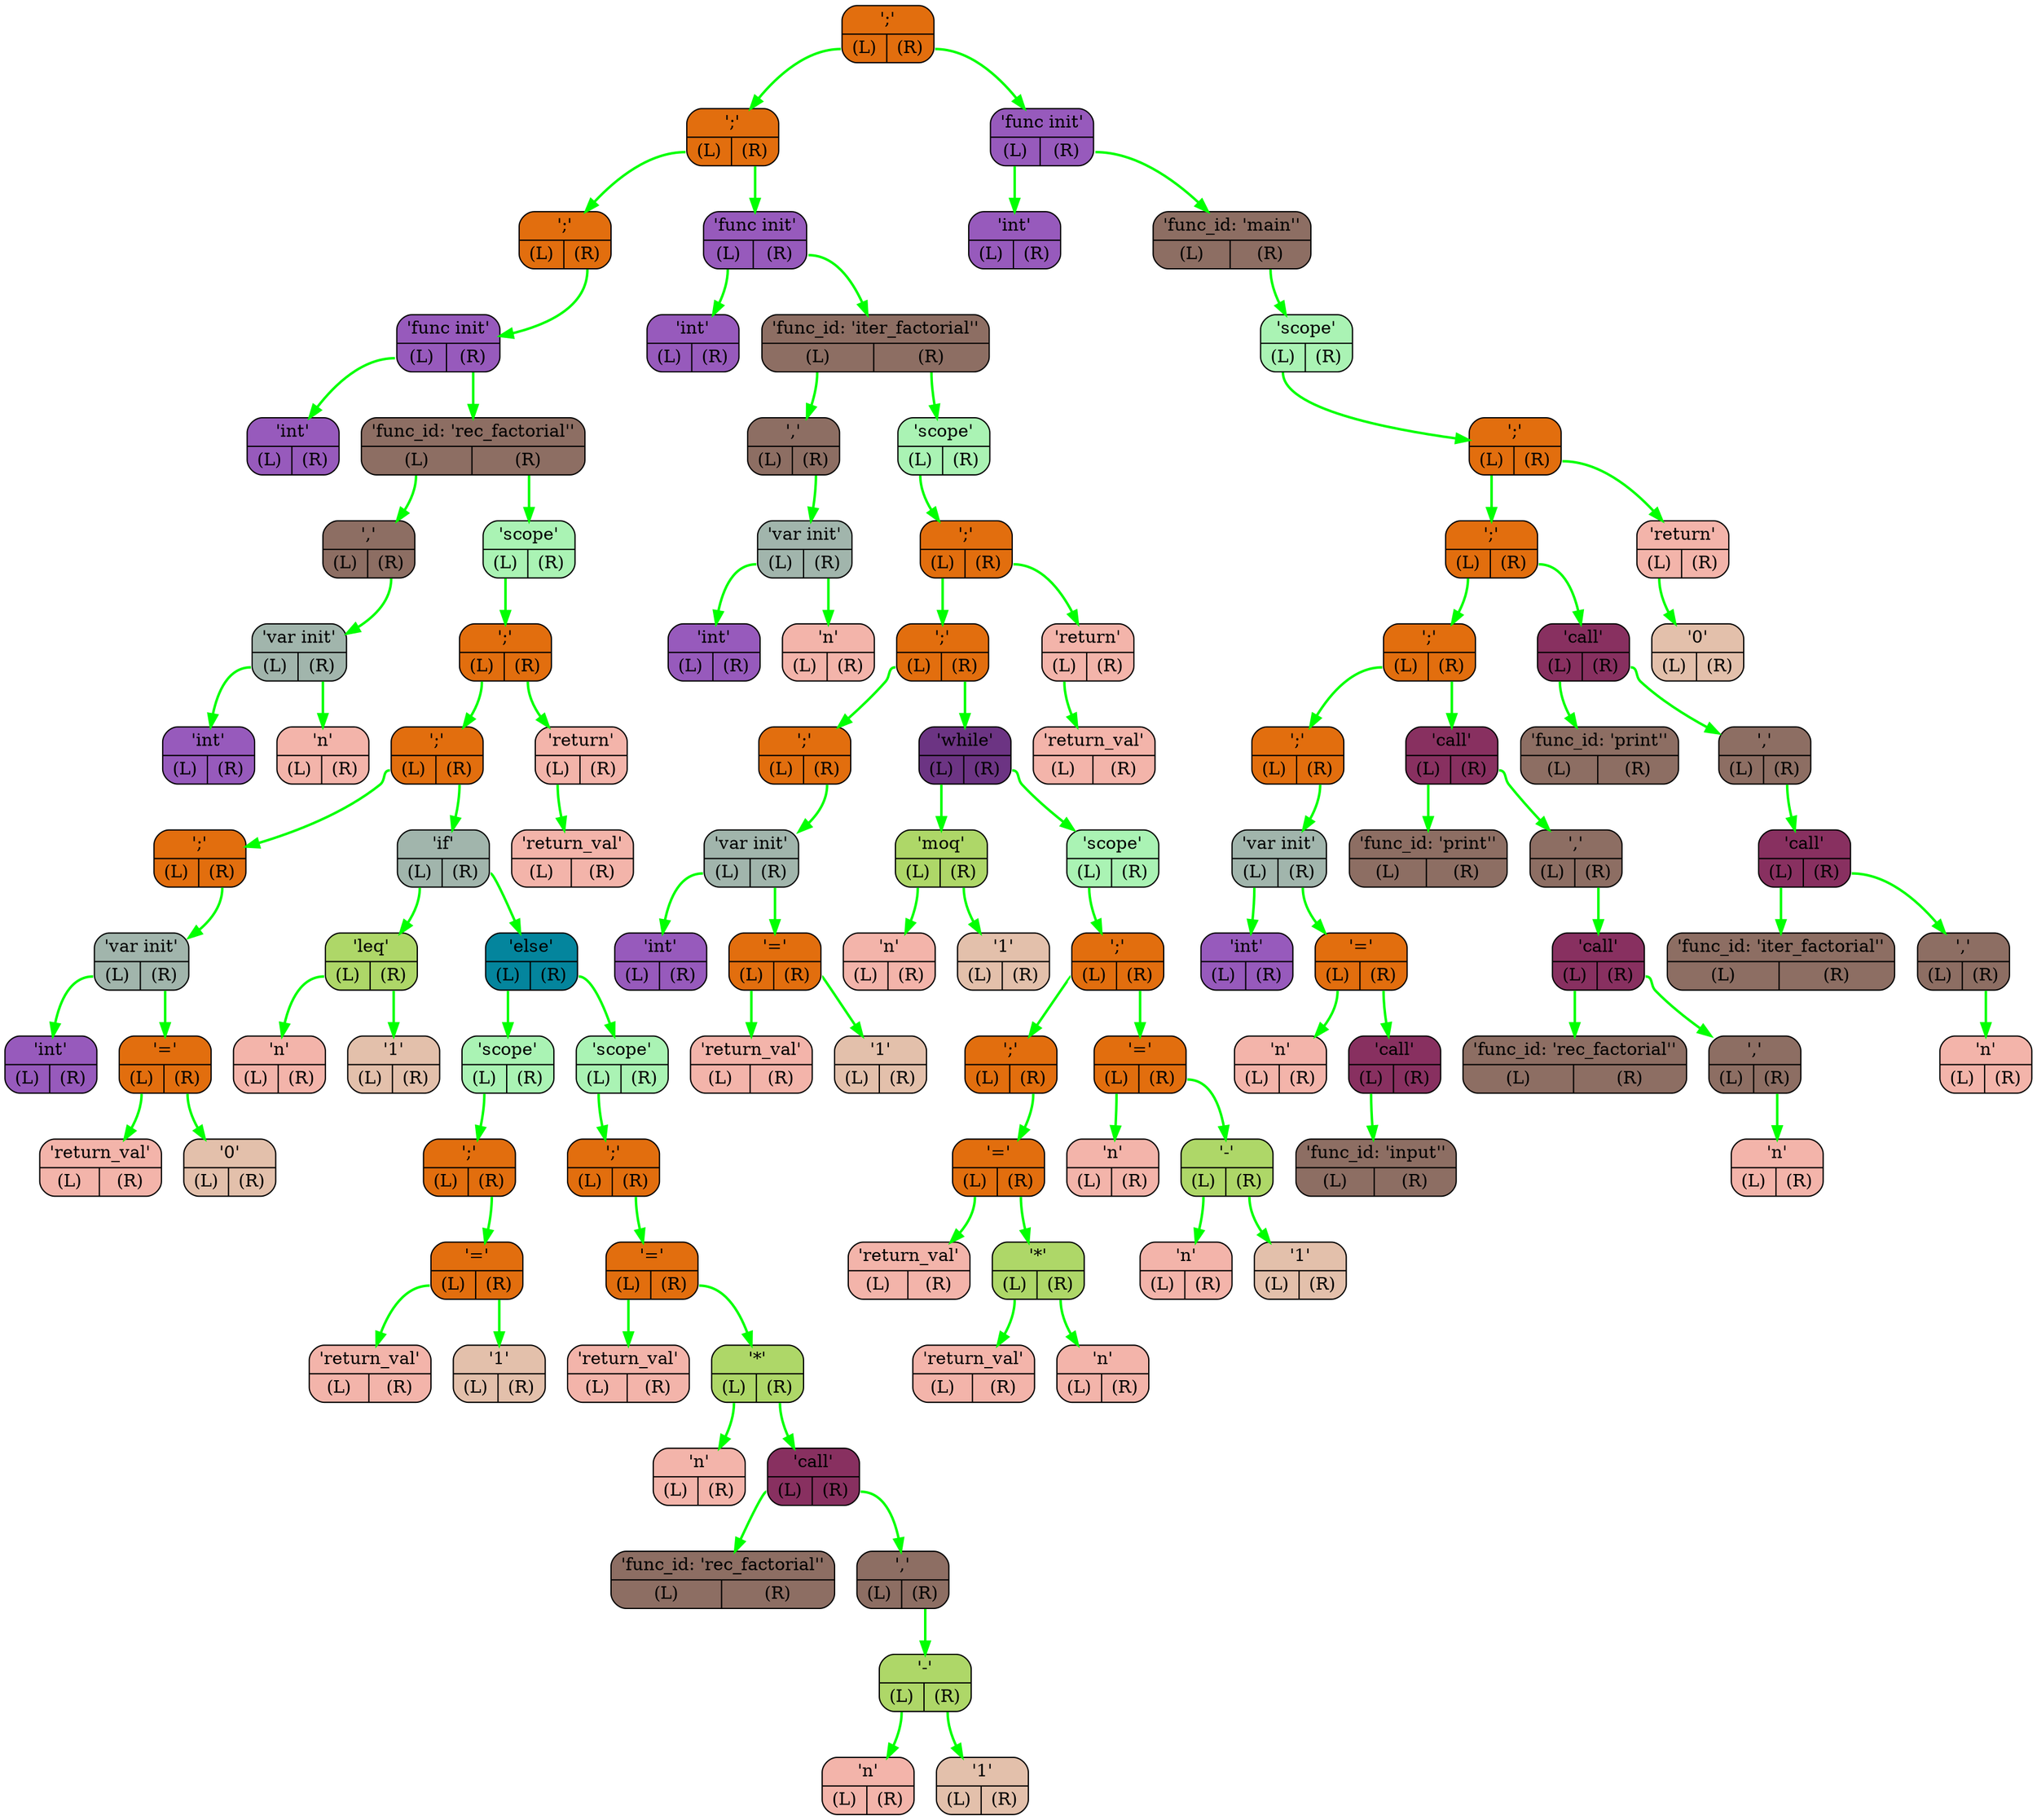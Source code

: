 digraph G{
    rankdir=TB;
    NODE0x7fff383f0538[shape="Mrecord",color="black",fillcolor="#e26e0e",style="filled",label="{';' | {<L> (L) | <R> (R)}}"]
    NODE0x7fff383f0560[shape="Mrecord",color="black",fillcolor="#e26e0e",style="filled",label="{';' | {<L> (L) | <R> (R)}}"]
    NODE0x7fff383f0588[shape="Mrecord",color="black",fillcolor="#e26e0e",style="filled",label="{';' | {<L> (L) | <R> (R)}}"]
    NODE0x7fff383f05b0[shape="Mrecord",color="black",fillcolor="#975abc",style="filled",label="{'func init' | {<L> (L) | <R> (R)}}"]
    NODE0x7fff383f05d8[shape="Mrecord",color="black",fillcolor="#975abc",style="filled",label="{'int' | {<L> (L) | <R> (R)}}"]
    NODE0x7fff383f0600[shape="Mrecord",color="black",fillcolor="#8d6e63",style="filled",label="{'func_id: 'rec_factorial'' | {<L> (L) | <R> (R)}}"]
    NODE0x7fff383f0628[shape="Mrecord",color="black",fillcolor="#8d6e63",style="filled",label="{',' | {<L> (L) | <R> (R)}}"]
    NODE0x7fff383f0650[shape="Mrecord",color="black",fillcolor="#a1b5ac",style="filled",label="{'var init' | {<L> (L) | <R> (R)}}"]
    NODE0x7fff383f0678[shape="Mrecord",color="black",fillcolor="#975abc",style="filled",label="{'int' | {<L> (L) | <R> (R)}}"]
    NODE0x7fff383f06a0[shape="Mrecord",color="black",fillcolor="#f3b4aa",style="filled",label="{'n' | {<L> (L) | <R> (R)}}"]
    NODE0x7fff383f06c8[shape="Mrecord",color="black",fillcolor="#aaf3b4",style="filled",label="{'scope' | {<L> (L) | <R> (R)}}"]
    NODE0x7fff383f06f0[shape="Mrecord",color="black",fillcolor="#e26e0e",style="filled",label="{';' | {<L> (L) | <R> (R)}}"]
    NODE0x7fff383f0718[shape="Mrecord",color="black",fillcolor="#e26e0e",style="filled",label="{';' | {<L> (L) | <R> (R)}}"]
    NODE0x7fff383f0740[shape="Mrecord",color="black",fillcolor="#e26e0e",style="filled",label="{';' | {<L> (L) | <R> (R)}}"]
    NODE0x7fff383f0768[shape="Mrecord",color="black",fillcolor="#a1b5ac",style="filled",label="{'var init' | {<L> (L) | <R> (R)}}"]
    NODE0x7fff383f0790[shape="Mrecord",color="black",fillcolor="#975abc",style="filled",label="{'int' | {<L> (L) | <R> (R)}}"]
    NODE0x7fff383f07b8[shape="Mrecord",color="black",fillcolor="#e26e0e",style="filled",label="{'=' | {<L> (L) | <R> (R)}}"]
    NODE0x7fff383f07e0[shape="Mrecord",color="black",fillcolor="#f3b4aa",style="filled",label="{'return_val' | {<L> (L) | <R> (R)}}"]
    NODE0x7fff383f0808[shape="Mrecord",color="black",fillcolor="#e3c0ab",style="filled",label="{'0' | {<L> (L) | <R> (R)}}"]
    NODE0x7fff383f0830[shape="Mrecord",color="black",fillcolor="#a1b5ac",style="filled",label="{'if' | {<L> (L) | <R> (R)}}"]
    NODE0x7fff383f0858[shape="Mrecord",color="black",fillcolor="#aed768",style="filled",label="{'leq' | {<L> (L) | <R> (R)}}"]
    NODE0x7fff383f0880[shape="Mrecord",color="black",fillcolor="#f3b4aa",style="filled",label="{'n' | {<L> (L) | <R> (R)}}"]
    NODE0x7fff383f08a8[shape="Mrecord",color="black",fillcolor="#e3c0ab",style="filled",label="{'1' | {<L> (L) | <R> (R)}}"]
    NODE0x7fff383f08d0[shape="Mrecord",color="black",fillcolor="#04859D",style="filled",label="{'else' | {<L> (L) | <R> (R)}}"]
    NODE0x7fff383f08f8[shape="Mrecord",color="black",fillcolor="#aaf3b4",style="filled",label="{'scope' | {<L> (L) | <R> (R)}}"]
    NODE0x7fff383f0920[shape="Mrecord",color="black",fillcolor="#e26e0e",style="filled",label="{';' | {<L> (L) | <R> (R)}}"]
    NODE0x7fff383f0948[shape="Mrecord",color="black",fillcolor="#e26e0e",style="filled",label="{'=' | {<L> (L) | <R> (R)}}"]
    NODE0x7fff383f0970[shape="Mrecord",color="black",fillcolor="#f3b4aa",style="filled",label="{'return_val' | {<L> (L) | <R> (R)}}"]
    NODE0x7fff383f0998[shape="Mrecord",color="black",fillcolor="#e3c0ab",style="filled",label="{'1' | {<L> (L) | <R> (R)}}"]
    NODE0x7fff383f09c0[shape="Mrecord",color="black",fillcolor="#aaf3b4",style="filled",label="{'scope' | {<L> (L) | <R> (R)}}"]
    NODE0x7fff383f09e8[shape="Mrecord",color="black",fillcolor="#e26e0e",style="filled",label="{';' | {<L> (L) | <R> (R)}}"]
    NODE0x7fff383f0a10[shape="Mrecord",color="black",fillcolor="#e26e0e",style="filled",label="{'=' | {<L> (L) | <R> (R)}}"]
    NODE0x7fff383f0a38[shape="Mrecord",color="black",fillcolor="#f3b4aa",style="filled",label="{'return_val' | {<L> (L) | <R> (R)}}"]
    NODE0x7fff383f0a60[shape="Mrecord",color="black",fillcolor="#aed768",style="filled",label="{'*' | {<L> (L) | <R> (R)}}"]
    NODE0x7fff383f0a88[shape="Mrecord",color="black",fillcolor="#f3b4aa",style="filled",label="{'n' | {<L> (L) | <R> (R)}}"]
    NODE0x7fff383f0ab0[shape="Mrecord",color="black",fillcolor="#883060",style="filled",label="{'call' | {<L> (L) | <R> (R)}}"]
    NODE0x7fff383f0ad8[shape="Mrecord",color="black",fillcolor="#8d6e63",style="filled",label="{'func_id: 'rec_factorial'' | {<L> (L) | <R> (R)}}"]
    NODE0x7fff383f0b00[shape="Mrecord",color="black",fillcolor="#8d6e63",style="filled",label="{',' | {<L> (L) | <R> (R)}}"]
    NODE0x7fff383f0b28[shape="Mrecord",color="black",fillcolor="#aed768",style="filled",label="{'-' | {<L> (L) | <R> (R)}}"]
    NODE0x7fff383f0b50[shape="Mrecord",color="black",fillcolor="#f3b4aa",style="filled",label="{'n' | {<L> (L) | <R> (R)}}"]
    NODE0x7fff383f0b78[shape="Mrecord",color="black",fillcolor="#e3c0ab",style="filled",label="{'1' | {<L> (L) | <R> (R)}}"]
    NODE0x7fff383f0ba0[shape="Mrecord",color="black",fillcolor="#f3b4aa",style="filled",label="{'return' | {<L> (L) | <R> (R)}}"]
    NODE0x7fff383f0bc8[shape="Mrecord",color="black",fillcolor="#f3b4aa",style="filled",label="{'return_val' | {<L> (L) | <R> (R)}}"]
    NODE0x7fff383f0bf0[shape="Mrecord",color="black",fillcolor="#975abc",style="filled",label="{'func init' | {<L> (L) | <R> (R)}}"]
    NODE0x7fff383f0c18[shape="Mrecord",color="black",fillcolor="#975abc",style="filled",label="{'int' | {<L> (L) | <R> (R)}}"]
    NODE0x7fff383f0c40[shape="Mrecord",color="black",fillcolor="#8d6e63",style="filled",label="{'func_id: 'iter_factorial'' | {<L> (L) | <R> (R)}}"]
    NODE0x7fff383f0c68[shape="Mrecord",color="black",fillcolor="#8d6e63",style="filled",label="{',' | {<L> (L) | <R> (R)}}"]
    NODE0x7fff383f0c90[shape="Mrecord",color="black",fillcolor="#a1b5ac",style="filled",label="{'var init' | {<L> (L) | <R> (R)}}"]
    NODE0x7fff383f0cb8[shape="Mrecord",color="black",fillcolor="#975abc",style="filled",label="{'int' | {<L> (L) | <R> (R)}}"]
    NODE0x7fff383f0ce0[shape="Mrecord",color="black",fillcolor="#f3b4aa",style="filled",label="{'n' | {<L> (L) | <R> (R)}}"]
    NODE0x7fff383f0d08[shape="Mrecord",color="black",fillcolor="#aaf3b4",style="filled",label="{'scope' | {<L> (L) | <R> (R)}}"]
    NODE0x7fff383f0d30[shape="Mrecord",color="black",fillcolor="#e26e0e",style="filled",label="{';' | {<L> (L) | <R> (R)}}"]
    NODE0x7fff383f0d58[shape="Mrecord",color="black",fillcolor="#e26e0e",style="filled",label="{';' | {<L> (L) | <R> (R)}}"]
    NODE0x7fff383f0d80[shape="Mrecord",color="black",fillcolor="#e26e0e",style="filled",label="{';' | {<L> (L) | <R> (R)}}"]
    NODE0x7fff383f0da8[shape="Mrecord",color="black",fillcolor="#a1b5ac",style="filled",label="{'var init' | {<L> (L) | <R> (R)}}"]
    NODE0x7fff383f0dd0[shape="Mrecord",color="black",fillcolor="#975abc",style="filled",label="{'int' | {<L> (L) | <R> (R)}}"]
    NODE0x7fff383f0df8[shape="Mrecord",color="black",fillcolor="#e26e0e",style="filled",label="{'=' | {<L> (L) | <R> (R)}}"]
    NODE0x7fff383f0e20[shape="Mrecord",color="black",fillcolor="#f3b4aa",style="filled",label="{'return_val' | {<L> (L) | <R> (R)}}"]
    NODE0x7fff383f0e48[shape="Mrecord",color="black",fillcolor="#e3c0ab",style="filled",label="{'1' | {<L> (L) | <R> (R)}}"]
    NODE0x7fff383f0e70[shape="Mrecord",color="black",fillcolor="#6c3483",style="filled",label="{'while' | {<L> (L) | <R> (R)}}"]
    NODE0x7fff383f0e98[shape="Mrecord",color="black",fillcolor="#aed768",style="filled",label="{'moq' | {<L> (L) | <R> (R)}}"]
    NODE0x7fff383f0ec0[shape="Mrecord",color="black",fillcolor="#f3b4aa",style="filled",label="{'n' | {<L> (L) | <R> (R)}}"]
    NODE0x7fff383f0ee8[shape="Mrecord",color="black",fillcolor="#e3c0ab",style="filled",label="{'1' | {<L> (L) | <R> (R)}}"]
    NODE0x7fff383f0f10[shape="Mrecord",color="black",fillcolor="#aaf3b4",style="filled",label="{'scope' | {<L> (L) | <R> (R)}}"]
    NODE0x7fff383f0f38[shape="Mrecord",color="black",fillcolor="#e26e0e",style="filled",label="{';' | {<L> (L) | <R> (R)}}"]
    NODE0x7fff383f0f60[shape="Mrecord",color="black",fillcolor="#e26e0e",style="filled",label="{';' | {<L> (L) | <R> (R)}}"]
    NODE0x7fff383f0f88[shape="Mrecord",color="black",fillcolor="#e26e0e",style="filled",label="{'=' | {<L> (L) | <R> (R)}}"]
    NODE0x7fff383f0fb0[shape="Mrecord",color="black",fillcolor="#f3b4aa",style="filled",label="{'return_val' | {<L> (L) | <R> (R)}}"]
    NODE0x7fff383f0fd8[shape="Mrecord",color="black",fillcolor="#aed768",style="filled",label="{'*' | {<L> (L) | <R> (R)}}"]
    NODE0x7fff383f1000[shape="Mrecord",color="black",fillcolor="#f3b4aa",style="filled",label="{'return_val' | {<L> (L) | <R> (R)}}"]
    NODE0x7fff383f1028[shape="Mrecord",color="black",fillcolor="#f3b4aa",style="filled",label="{'n' | {<L> (L) | <R> (R)}}"]
    NODE0x7fff383f1050[shape="Mrecord",color="black",fillcolor="#e26e0e",style="filled",label="{'=' | {<L> (L) | <R> (R)}}"]
    NODE0x7fff383f1078[shape="Mrecord",color="black",fillcolor="#f3b4aa",style="filled",label="{'n' | {<L> (L) | <R> (R)}}"]
    NODE0x7fff383f10a0[shape="Mrecord",color="black",fillcolor="#aed768",style="filled",label="{'-' | {<L> (L) | <R> (R)}}"]
    NODE0x7fff383f10c8[shape="Mrecord",color="black",fillcolor="#f3b4aa",style="filled",label="{'n' | {<L> (L) | <R> (R)}}"]
    NODE0x7fff383f10f0[shape="Mrecord",color="black",fillcolor="#e3c0ab",style="filled",label="{'1' | {<L> (L) | <R> (R)}}"]
    NODE0x7fff383f1118[shape="Mrecord",color="black",fillcolor="#f3b4aa",style="filled",label="{'return' | {<L> (L) | <R> (R)}}"]
    NODE0x7fff383f1140[shape="Mrecord",color="black",fillcolor="#f3b4aa",style="filled",label="{'return_val' | {<L> (L) | <R> (R)}}"]
    NODE0x7fff383f1168[shape="Mrecord",color="black",fillcolor="#975abc",style="filled",label="{'func init' | {<L> (L) | <R> (R)}}"]
    NODE0x7fff383f1190[shape="Mrecord",color="black",fillcolor="#975abc",style="filled",label="{'int' | {<L> (L) | <R> (R)}}"]
    NODE0x7fff383f11b8[shape="Mrecord",color="black",fillcolor="#8d6e63",style="filled",label="{'func_id: 'main'' | {<L> (L) | <R> (R)}}"]
    NODE0x7fff383f11e0[shape="Mrecord",color="black",fillcolor="#aaf3b4",style="filled",label="{'scope' | {<L> (L) | <R> (R)}}"]
    NODE0x7fff383f1208[shape="Mrecord",color="black",fillcolor="#e26e0e",style="filled",label="{';' | {<L> (L) | <R> (R)}}"]
    NODE0x7fff383f1230[shape="Mrecord",color="black",fillcolor="#e26e0e",style="filled",label="{';' | {<L> (L) | <R> (R)}}"]
    NODE0x7fff383f1258[shape="Mrecord",color="black",fillcolor="#e26e0e",style="filled",label="{';' | {<L> (L) | <R> (R)}}"]
    NODE0x7fff383f1280[shape="Mrecord",color="black",fillcolor="#e26e0e",style="filled",label="{';' | {<L> (L) | <R> (R)}}"]
    NODE0x7fff383f12a8[shape="Mrecord",color="black",fillcolor="#a1b5ac",style="filled",label="{'var init' | {<L> (L) | <R> (R)}}"]
    NODE0x7fff383f12d0[shape="Mrecord",color="black",fillcolor="#975abc",style="filled",label="{'int' | {<L> (L) | <R> (R)}}"]
    NODE0x7fff383f12f8[shape="Mrecord",color="black",fillcolor="#e26e0e",style="filled",label="{'=' | {<L> (L) | <R> (R)}}"]
    NODE0x7fff383f1320[shape="Mrecord",color="black",fillcolor="#f3b4aa",style="filled",label="{'n' | {<L> (L) | <R> (R)}}"]
    NODE0x7fff383f1348[shape="Mrecord",color="black",fillcolor="#883060",style="filled",label="{'call' | {<L> (L) | <R> (R)}}"]
    NODE0x7fff383f1370[shape="Mrecord",color="black",fillcolor="#8d6e63",style="filled",label="{'func_id: 'input'' | {<L> (L) | <R> (R)}}"]
    NODE0x7fff383f1398[shape="Mrecord",color="black",fillcolor="#883060",style="filled",label="{'call' | {<L> (L) | <R> (R)}}"]
    NODE0x7fff383f13c0[shape="Mrecord",color="black",fillcolor="#8d6e63",style="filled",label="{'func_id: 'print'' | {<L> (L) | <R> (R)}}"]
    NODE0x7fff383f13e8[shape="Mrecord",color="black",fillcolor="#8d6e63",style="filled",label="{',' | {<L> (L) | <R> (R)}}"]
    NODE0x7fff383f1410[shape="Mrecord",color="black",fillcolor="#883060",style="filled",label="{'call' | {<L> (L) | <R> (R)}}"]
    NODE0x7fff383f1438[shape="Mrecord",color="black",fillcolor="#8d6e63",style="filled",label="{'func_id: 'rec_factorial'' | {<L> (L) | <R> (R)}}"]
    NODE0x7fff383f1460[shape="Mrecord",color="black",fillcolor="#8d6e63",style="filled",label="{',' | {<L> (L) | <R> (R)}}"]
    NODE0x7fff383f1488[shape="Mrecord",color="black",fillcolor="#f3b4aa",style="filled",label="{'n' | {<L> (L) | <R> (R)}}"]
    NODE0x7fff383f14b0[shape="Mrecord",color="black",fillcolor="#883060",style="filled",label="{'call' | {<L> (L) | <R> (R)}}"]
    NODE0x7fff383f14d8[shape="Mrecord",color="black",fillcolor="#8d6e63",style="filled",label="{'func_id: 'print'' | {<L> (L) | <R> (R)}}"]
    NODE0x7fff383f1500[shape="Mrecord",color="black",fillcolor="#8d6e63",style="filled",label="{',' | {<L> (L) | <R> (R)}}"]
    NODE0x7fff383f1528[shape="Mrecord",color="black",fillcolor="#883060",style="filled",label="{'call' | {<L> (L) | <R> (R)}}"]
    NODE0x7fff383f1550[shape="Mrecord",color="black",fillcolor="#8d6e63",style="filled",label="{'func_id: 'iter_factorial'' | {<L> (L) | <R> (R)}}"]
    NODE0x7fff383f1578[shape="Mrecord",color="black",fillcolor="#8d6e63",style="filled",label="{',' | {<L> (L) | <R> (R)}}"]
    NODE0x7fff383f15a0[shape="Mrecord",color="black",fillcolor="#f3b4aa",style="filled",label="{'n' | {<L> (L) | <R> (R)}}"]
    NODE0x7fff383f15c8[shape="Mrecord",color="black",fillcolor="#f3b4aa",style="filled",label="{'return' | {<L> (L) | <R> (R)}}"]
    NODE0x7fff383f15f0[shape="Mrecord",color="black",fillcolor="#e3c0ab",style="filled",label="{'0' | {<L> (L) | <R> (R)}}"]
    NODE0x7fff383f0650:L-> NODE0x7fff383f0678 [color="#00FF00",penwidth=2,label=""]
    NODE0x7fff383f0650:R-> NODE0x7fff383f06a0 [color="#00FF00",penwidth=2,label=""]
    NODE0x7fff383f0628:R-> NODE0x7fff383f0650 [color="#00FF00",penwidth=2,label=""]
    NODE0x7fff383f07b8:L-> NODE0x7fff383f07e0 [color="#00FF00",penwidth=2,label=""]
    NODE0x7fff383f07b8:R-> NODE0x7fff383f0808 [color="#00FF00",penwidth=2,label=""]
    NODE0x7fff383f0768:L-> NODE0x7fff383f0790 [color="#00FF00",penwidth=2,label=""]
    NODE0x7fff383f0768:R-> NODE0x7fff383f07b8 [color="#00FF00",penwidth=2,label=""]
    NODE0x7fff383f0740:R-> NODE0x7fff383f0768 [color="#00FF00",penwidth=2,label=""]
    NODE0x7fff383f0858:L-> NODE0x7fff383f0880 [color="#00FF00",penwidth=2,label=""]
    NODE0x7fff383f0858:R-> NODE0x7fff383f08a8 [color="#00FF00",penwidth=2,label=""]
    NODE0x7fff383f0948:L-> NODE0x7fff383f0970 [color="#00FF00",penwidth=2,label=""]
    NODE0x7fff383f0948:R-> NODE0x7fff383f0998 [color="#00FF00",penwidth=2,label=""]
    NODE0x7fff383f0920:R-> NODE0x7fff383f0948 [color="#00FF00",penwidth=2,label=""]
    NODE0x7fff383f08f8:L-> NODE0x7fff383f0920 [color="#00FF00",penwidth=2,label=""]
    NODE0x7fff383f0b28:L-> NODE0x7fff383f0b50 [color="#00FF00",penwidth=2,label=""]
    NODE0x7fff383f0b28:R-> NODE0x7fff383f0b78 [color="#00FF00",penwidth=2,label=""]
    NODE0x7fff383f0b00:R-> NODE0x7fff383f0b28 [color="#00FF00",penwidth=2,label=""]
    NODE0x7fff383f0ab0:L-> NODE0x7fff383f0ad8 [color="#00FF00",penwidth=2,label=""]
    NODE0x7fff383f0ab0:R-> NODE0x7fff383f0b00 [color="#00FF00",penwidth=2,label=""]
    NODE0x7fff383f0a60:L-> NODE0x7fff383f0a88 [color="#00FF00",penwidth=2,label=""]
    NODE0x7fff383f0a60:R-> NODE0x7fff383f0ab0 [color="#00FF00",penwidth=2,label=""]
    NODE0x7fff383f0a10:L-> NODE0x7fff383f0a38 [color="#00FF00",penwidth=2,label=""]
    NODE0x7fff383f0a10:R-> NODE0x7fff383f0a60 [color="#00FF00",penwidth=2,label=""]
    NODE0x7fff383f09e8:R-> NODE0x7fff383f0a10 [color="#00FF00",penwidth=2,label=""]
    NODE0x7fff383f09c0:L-> NODE0x7fff383f09e8 [color="#00FF00",penwidth=2,label=""]
    NODE0x7fff383f08d0:L-> NODE0x7fff383f08f8 [color="#00FF00",penwidth=2,label=""]
    NODE0x7fff383f08d0:R-> NODE0x7fff383f09c0 [color="#00FF00",penwidth=2,label=""]
    NODE0x7fff383f0830:L-> NODE0x7fff383f0858 [color="#00FF00",penwidth=2,label=""]
    NODE0x7fff383f0830:R-> NODE0x7fff383f08d0 [color="#00FF00",penwidth=2,label=""]
    NODE0x7fff383f0718:L-> NODE0x7fff383f0740 [color="#00FF00",penwidth=2,label=""]
    NODE0x7fff383f0718:R-> NODE0x7fff383f0830 [color="#00FF00",penwidth=2,label=""]
    NODE0x7fff383f0ba0:L-> NODE0x7fff383f0bc8 [color="#00FF00",penwidth=2,label=""]
    NODE0x7fff383f06f0:L-> NODE0x7fff383f0718 [color="#00FF00",penwidth=2,label=""]
    NODE0x7fff383f06f0:R-> NODE0x7fff383f0ba0 [color="#00FF00",penwidth=2,label=""]
    NODE0x7fff383f06c8:L-> NODE0x7fff383f06f0 [color="#00FF00",penwidth=2,label=""]
    NODE0x7fff383f0600:L-> NODE0x7fff383f0628 [color="#00FF00",penwidth=2,label=""]
    NODE0x7fff383f0600:R-> NODE0x7fff383f06c8 [color="#00FF00",penwidth=2,label=""]
    NODE0x7fff383f05b0:L-> NODE0x7fff383f05d8 [color="#00FF00",penwidth=2,label=""]
    NODE0x7fff383f05b0:R-> NODE0x7fff383f0600 [color="#00FF00",penwidth=2,label=""]
    NODE0x7fff383f0588:R-> NODE0x7fff383f05b0 [color="#00FF00",penwidth=2,label=""]
    NODE0x7fff383f0c90:L-> NODE0x7fff383f0cb8 [color="#00FF00",penwidth=2,label=""]
    NODE0x7fff383f0c90:R-> NODE0x7fff383f0ce0 [color="#00FF00",penwidth=2,label=""]
    NODE0x7fff383f0c68:R-> NODE0x7fff383f0c90 [color="#00FF00",penwidth=2,label=""]
    NODE0x7fff383f0df8:L-> NODE0x7fff383f0e20 [color="#00FF00",penwidth=2,label=""]
    NODE0x7fff383f0df8:R-> NODE0x7fff383f0e48 [color="#00FF00",penwidth=2,label=""]
    NODE0x7fff383f0da8:L-> NODE0x7fff383f0dd0 [color="#00FF00",penwidth=2,label=""]
    NODE0x7fff383f0da8:R-> NODE0x7fff383f0df8 [color="#00FF00",penwidth=2,label=""]
    NODE0x7fff383f0d80:R-> NODE0x7fff383f0da8 [color="#00FF00",penwidth=2,label=""]
    NODE0x7fff383f0e98:L-> NODE0x7fff383f0ec0 [color="#00FF00",penwidth=2,label=""]
    NODE0x7fff383f0e98:R-> NODE0x7fff383f0ee8 [color="#00FF00",penwidth=2,label=""]
    NODE0x7fff383f0fd8:L-> NODE0x7fff383f1000 [color="#00FF00",penwidth=2,label=""]
    NODE0x7fff383f0fd8:R-> NODE0x7fff383f1028 [color="#00FF00",penwidth=2,label=""]
    NODE0x7fff383f0f88:L-> NODE0x7fff383f0fb0 [color="#00FF00",penwidth=2,label=""]
    NODE0x7fff383f0f88:R-> NODE0x7fff383f0fd8 [color="#00FF00",penwidth=2,label=""]
    NODE0x7fff383f0f60:R-> NODE0x7fff383f0f88 [color="#00FF00",penwidth=2,label=""]
    NODE0x7fff383f10a0:L-> NODE0x7fff383f10c8 [color="#00FF00",penwidth=2,label=""]
    NODE0x7fff383f10a0:R-> NODE0x7fff383f10f0 [color="#00FF00",penwidth=2,label=""]
    NODE0x7fff383f1050:L-> NODE0x7fff383f1078 [color="#00FF00",penwidth=2,label=""]
    NODE0x7fff383f1050:R-> NODE0x7fff383f10a0 [color="#00FF00",penwidth=2,label=""]
    NODE0x7fff383f0f38:L-> NODE0x7fff383f0f60 [color="#00FF00",penwidth=2,label=""]
    NODE0x7fff383f0f38:R-> NODE0x7fff383f1050 [color="#00FF00",penwidth=2,label=""]
    NODE0x7fff383f0f10:L-> NODE0x7fff383f0f38 [color="#00FF00",penwidth=2,label=""]
    NODE0x7fff383f0e70:L-> NODE0x7fff383f0e98 [color="#00FF00",penwidth=2,label=""]
    NODE0x7fff383f0e70:R-> NODE0x7fff383f0f10 [color="#00FF00",penwidth=2,label=""]
    NODE0x7fff383f0d58:L-> NODE0x7fff383f0d80 [color="#00FF00",penwidth=2,label=""]
    NODE0x7fff383f0d58:R-> NODE0x7fff383f0e70 [color="#00FF00",penwidth=2,label=""]
    NODE0x7fff383f1118:L-> NODE0x7fff383f1140 [color="#00FF00",penwidth=2,label=""]
    NODE0x7fff383f0d30:L-> NODE0x7fff383f0d58 [color="#00FF00",penwidth=2,label=""]
    NODE0x7fff383f0d30:R-> NODE0x7fff383f1118 [color="#00FF00",penwidth=2,label=""]
    NODE0x7fff383f0d08:L-> NODE0x7fff383f0d30 [color="#00FF00",penwidth=2,label=""]
    NODE0x7fff383f0c40:L-> NODE0x7fff383f0c68 [color="#00FF00",penwidth=2,label=""]
    NODE0x7fff383f0c40:R-> NODE0x7fff383f0d08 [color="#00FF00",penwidth=2,label=""]
    NODE0x7fff383f0bf0:L-> NODE0x7fff383f0c18 [color="#00FF00",penwidth=2,label=""]
    NODE0x7fff383f0bf0:R-> NODE0x7fff383f0c40 [color="#00FF00",penwidth=2,label=""]
    NODE0x7fff383f0560:L-> NODE0x7fff383f0588 [color="#00FF00",penwidth=2,label=""]
    NODE0x7fff383f0560:R-> NODE0x7fff383f0bf0 [color="#00FF00",penwidth=2,label=""]
    NODE0x7fff383f1348:L-> NODE0x7fff383f1370 [color="#00FF00",penwidth=2,label=""]
    NODE0x7fff383f12f8:L-> NODE0x7fff383f1320 [color="#00FF00",penwidth=2,label=""]
    NODE0x7fff383f12f8:R-> NODE0x7fff383f1348 [color="#00FF00",penwidth=2,label=""]
    NODE0x7fff383f12a8:L-> NODE0x7fff383f12d0 [color="#00FF00",penwidth=2,label=""]
    NODE0x7fff383f12a8:R-> NODE0x7fff383f12f8 [color="#00FF00",penwidth=2,label=""]
    NODE0x7fff383f1280:R-> NODE0x7fff383f12a8 [color="#00FF00",penwidth=2,label=""]
    NODE0x7fff383f1460:R-> NODE0x7fff383f1488 [color="#00FF00",penwidth=2,label=""]
    NODE0x7fff383f1410:L-> NODE0x7fff383f1438 [color="#00FF00",penwidth=2,label=""]
    NODE0x7fff383f1410:R-> NODE0x7fff383f1460 [color="#00FF00",penwidth=2,label=""]
    NODE0x7fff383f13e8:R-> NODE0x7fff383f1410 [color="#00FF00",penwidth=2,label=""]
    NODE0x7fff383f1398:L-> NODE0x7fff383f13c0 [color="#00FF00",penwidth=2,label=""]
    NODE0x7fff383f1398:R-> NODE0x7fff383f13e8 [color="#00FF00",penwidth=2,label=""]
    NODE0x7fff383f1258:L-> NODE0x7fff383f1280 [color="#00FF00",penwidth=2,label=""]
    NODE0x7fff383f1258:R-> NODE0x7fff383f1398 [color="#00FF00",penwidth=2,label=""]
    NODE0x7fff383f1578:R-> NODE0x7fff383f15a0 [color="#00FF00",penwidth=2,label=""]
    NODE0x7fff383f1528:L-> NODE0x7fff383f1550 [color="#00FF00",penwidth=2,label=""]
    NODE0x7fff383f1528:R-> NODE0x7fff383f1578 [color="#00FF00",penwidth=2,label=""]
    NODE0x7fff383f1500:R-> NODE0x7fff383f1528 [color="#00FF00",penwidth=2,label=""]
    NODE0x7fff383f14b0:L-> NODE0x7fff383f14d8 [color="#00FF00",penwidth=2,label=""]
    NODE0x7fff383f14b0:R-> NODE0x7fff383f1500 [color="#00FF00",penwidth=2,label=""]
    NODE0x7fff383f1230:L-> NODE0x7fff383f1258 [color="#00FF00",penwidth=2,label=""]
    NODE0x7fff383f1230:R-> NODE0x7fff383f14b0 [color="#00FF00",penwidth=2,label=""]
    NODE0x7fff383f15c8:L-> NODE0x7fff383f15f0 [color="#00FF00",penwidth=2,label=""]
    NODE0x7fff383f1208:L-> NODE0x7fff383f1230 [color="#00FF00",penwidth=2,label=""]
    NODE0x7fff383f1208:R-> NODE0x7fff383f15c8 [color="#00FF00",penwidth=2,label=""]
    NODE0x7fff383f11e0:L-> NODE0x7fff383f1208 [color="#00FF00",penwidth=2,label=""]
    NODE0x7fff383f11b8:R-> NODE0x7fff383f11e0 [color="#00FF00",penwidth=2,label=""]
    NODE0x7fff383f1168:L-> NODE0x7fff383f1190 [color="#00FF00",penwidth=2,label=""]
    NODE0x7fff383f1168:R-> NODE0x7fff383f11b8 [color="#00FF00",penwidth=2,label=""]
    NODE0x7fff383f0538:L-> NODE0x7fff383f0560 [color="#00FF00",penwidth=2,label=""]
    NODE0x7fff383f0538:R-> NODE0x7fff383f1168 [color="#00FF00",penwidth=2,label=""]
}